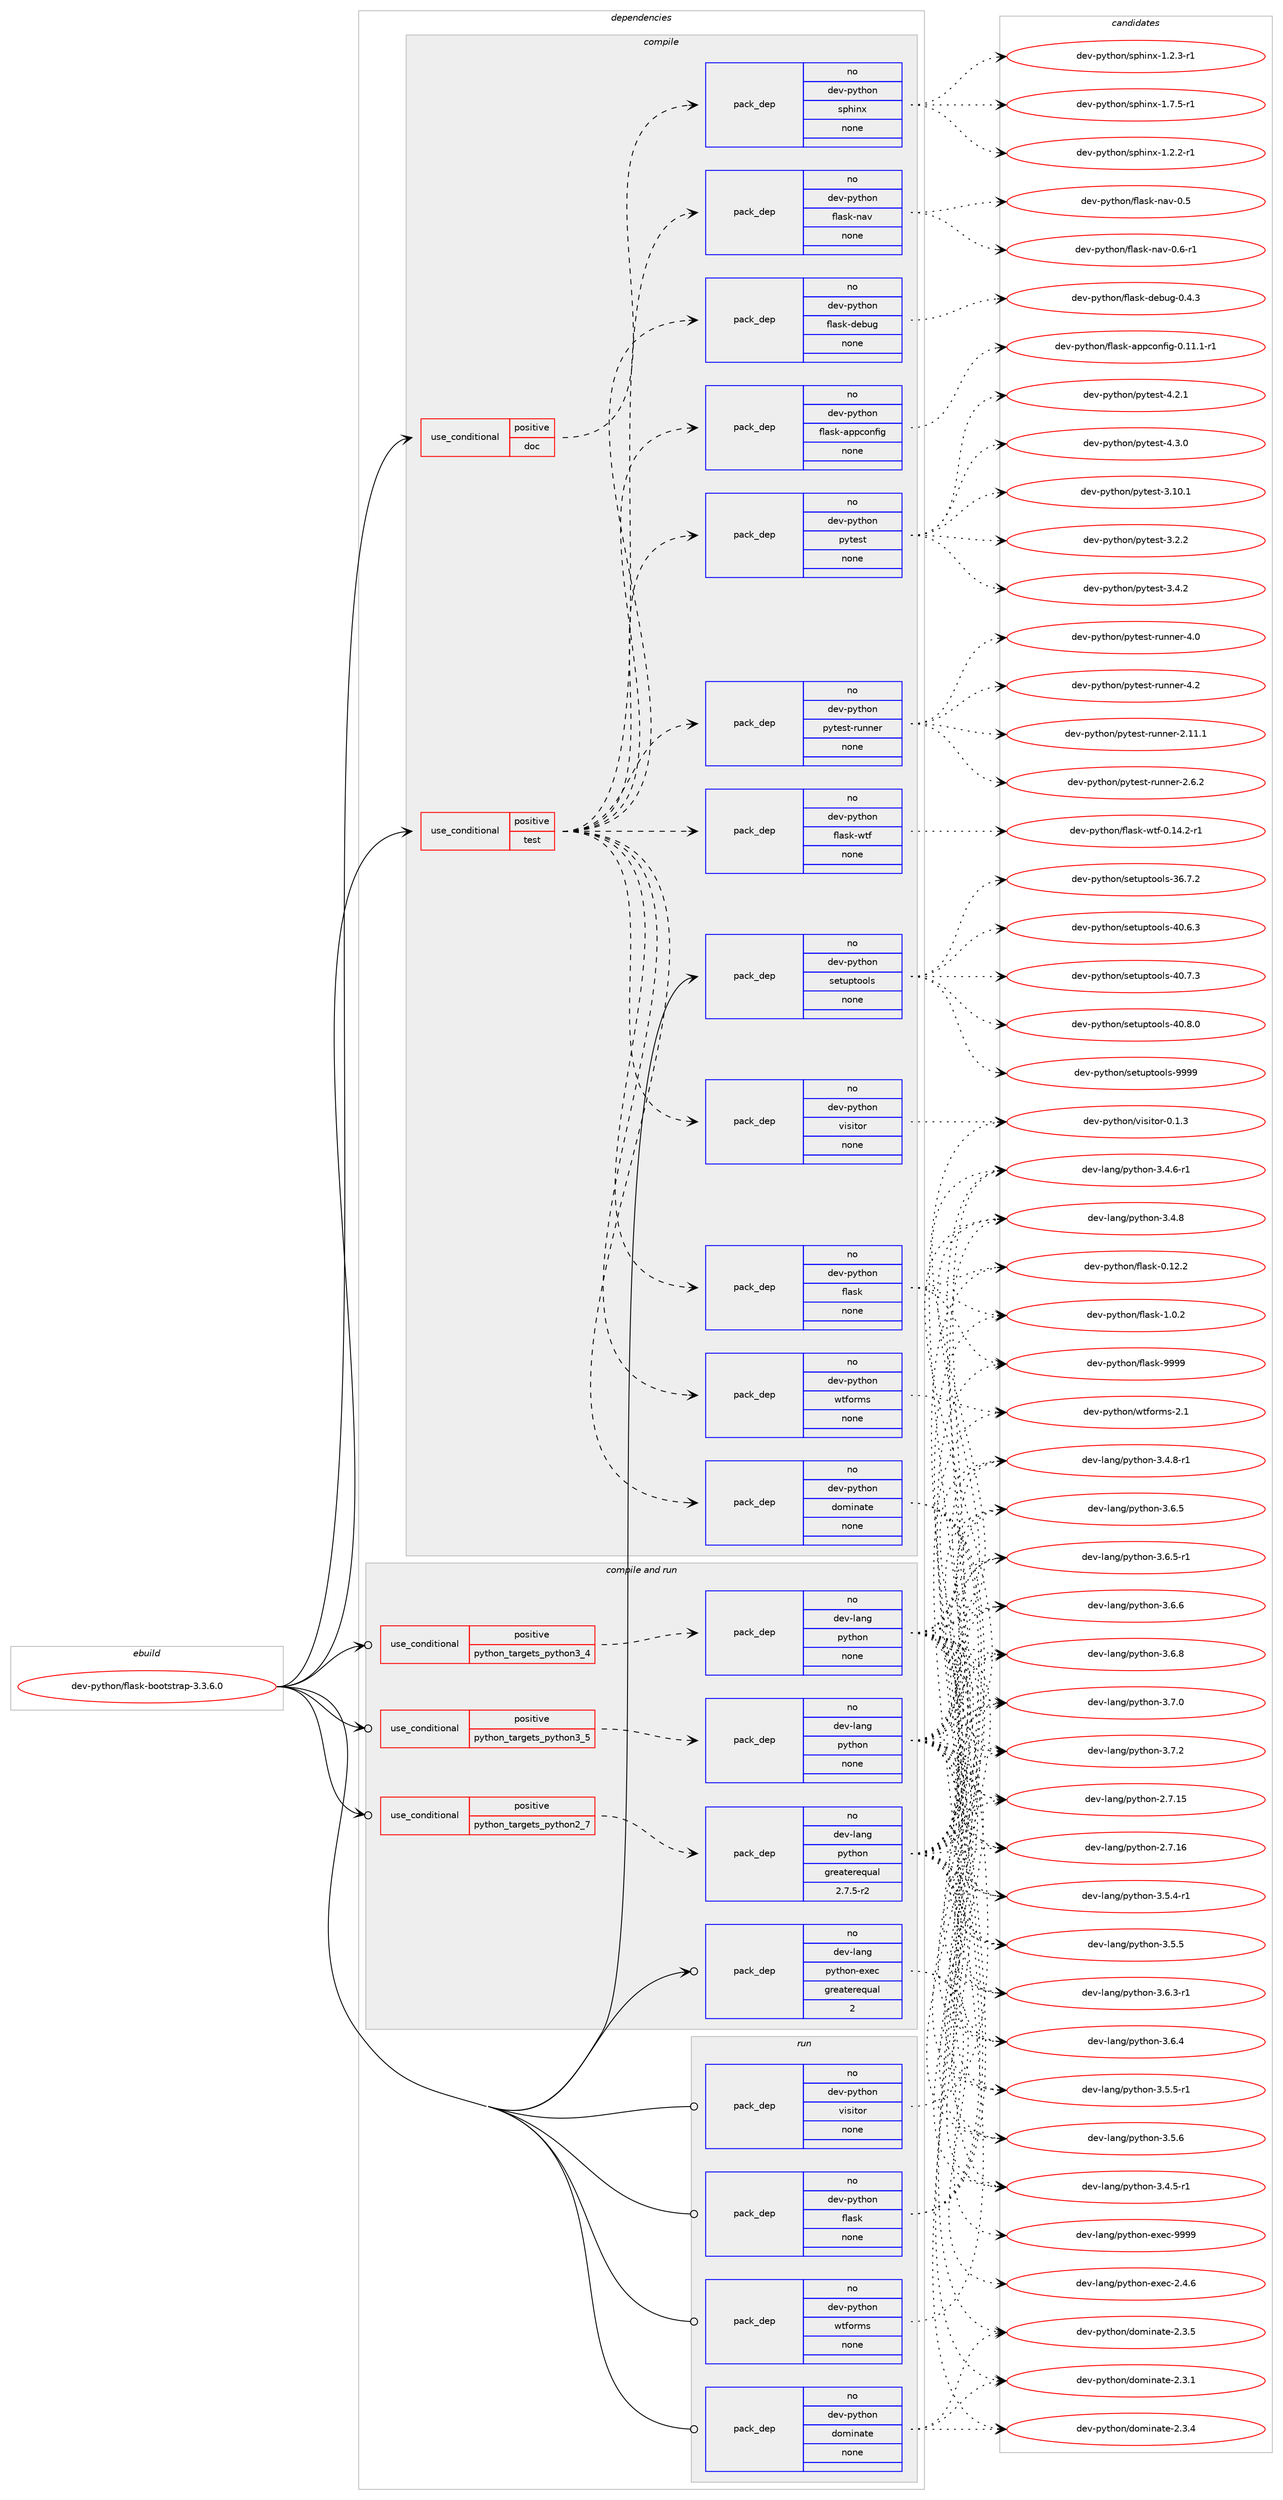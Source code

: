 digraph prolog {

# *************
# Graph options
# *************

newrank=true;
concentrate=true;
compound=true;
graph [rankdir=LR,fontname=Helvetica,fontsize=10,ranksep=1.5];#, ranksep=2.5, nodesep=0.2];
edge  [arrowhead=vee];
node  [fontname=Helvetica,fontsize=10];

# **********
# The ebuild
# **********

subgraph cluster_leftcol {
color=gray;
rank=same;
label=<<i>ebuild</i>>;
id [label="dev-python/flask-bootstrap-3.3.6.0", color=red, width=4, href="../dev-python/flask-bootstrap-3.3.6.0.svg"];
}

# ****************
# The dependencies
# ****************

subgraph cluster_midcol {
color=gray;
label=<<i>dependencies</i>>;
subgraph cluster_compile {
fillcolor="#eeeeee";
style=filled;
label=<<i>compile</i>>;
subgraph cond374340 {
dependency1409310 [label=<<TABLE BORDER="0" CELLBORDER="1" CELLSPACING="0" CELLPADDING="4"><TR><TD ROWSPAN="3" CELLPADDING="10">use_conditional</TD></TR><TR><TD>positive</TD></TR><TR><TD>doc</TD></TR></TABLE>>, shape=none, color=red];
subgraph pack1011711 {
dependency1409311 [label=<<TABLE BORDER="0" CELLBORDER="1" CELLSPACING="0" CELLPADDING="4" WIDTH="220"><TR><TD ROWSPAN="6" CELLPADDING="30">pack_dep</TD></TR><TR><TD WIDTH="110">no</TD></TR><TR><TD>dev-python</TD></TR><TR><TD>sphinx</TD></TR><TR><TD>none</TD></TR><TR><TD></TD></TR></TABLE>>, shape=none, color=blue];
}
dependency1409310:e -> dependency1409311:w [weight=20,style="dashed",arrowhead="vee"];
}
id:e -> dependency1409310:w [weight=20,style="solid",arrowhead="vee"];
subgraph cond374341 {
dependency1409312 [label=<<TABLE BORDER="0" CELLBORDER="1" CELLSPACING="0" CELLPADDING="4"><TR><TD ROWSPAN="3" CELLPADDING="10">use_conditional</TD></TR><TR><TD>positive</TD></TR><TR><TD>test</TD></TR></TABLE>>, shape=none, color=red];
subgraph pack1011712 {
dependency1409313 [label=<<TABLE BORDER="0" CELLBORDER="1" CELLSPACING="0" CELLPADDING="4" WIDTH="220"><TR><TD ROWSPAN="6" CELLPADDING="30">pack_dep</TD></TR><TR><TD WIDTH="110">no</TD></TR><TR><TD>dev-python</TD></TR><TR><TD>flask-appconfig</TD></TR><TR><TD>none</TD></TR><TR><TD></TD></TR></TABLE>>, shape=none, color=blue];
}
dependency1409312:e -> dependency1409313:w [weight=20,style="dashed",arrowhead="vee"];
subgraph pack1011713 {
dependency1409314 [label=<<TABLE BORDER="0" CELLBORDER="1" CELLSPACING="0" CELLPADDING="4" WIDTH="220"><TR><TD ROWSPAN="6" CELLPADDING="30">pack_dep</TD></TR><TR><TD WIDTH="110">no</TD></TR><TR><TD>dev-python</TD></TR><TR><TD>flask-debug</TD></TR><TR><TD>none</TD></TR><TR><TD></TD></TR></TABLE>>, shape=none, color=blue];
}
dependency1409312:e -> dependency1409314:w [weight=20,style="dashed",arrowhead="vee"];
subgraph pack1011714 {
dependency1409315 [label=<<TABLE BORDER="0" CELLBORDER="1" CELLSPACING="0" CELLPADDING="4" WIDTH="220"><TR><TD ROWSPAN="6" CELLPADDING="30">pack_dep</TD></TR><TR><TD WIDTH="110">no</TD></TR><TR><TD>dev-python</TD></TR><TR><TD>flask-nav</TD></TR><TR><TD>none</TD></TR><TR><TD></TD></TR></TABLE>>, shape=none, color=blue];
}
dependency1409312:e -> dependency1409315:w [weight=20,style="dashed",arrowhead="vee"];
subgraph pack1011715 {
dependency1409316 [label=<<TABLE BORDER="0" CELLBORDER="1" CELLSPACING="0" CELLPADDING="4" WIDTH="220"><TR><TD ROWSPAN="6" CELLPADDING="30">pack_dep</TD></TR><TR><TD WIDTH="110">no</TD></TR><TR><TD>dev-python</TD></TR><TR><TD>flask-wtf</TD></TR><TR><TD>none</TD></TR><TR><TD></TD></TR></TABLE>>, shape=none, color=blue];
}
dependency1409312:e -> dependency1409316:w [weight=20,style="dashed",arrowhead="vee"];
subgraph pack1011716 {
dependency1409317 [label=<<TABLE BORDER="0" CELLBORDER="1" CELLSPACING="0" CELLPADDING="4" WIDTH="220"><TR><TD ROWSPAN="6" CELLPADDING="30">pack_dep</TD></TR><TR><TD WIDTH="110">no</TD></TR><TR><TD>dev-python</TD></TR><TR><TD>pytest-runner</TD></TR><TR><TD>none</TD></TR><TR><TD></TD></TR></TABLE>>, shape=none, color=blue];
}
dependency1409312:e -> dependency1409317:w [weight=20,style="dashed",arrowhead="vee"];
subgraph pack1011717 {
dependency1409318 [label=<<TABLE BORDER="0" CELLBORDER="1" CELLSPACING="0" CELLPADDING="4" WIDTH="220"><TR><TD ROWSPAN="6" CELLPADDING="30">pack_dep</TD></TR><TR><TD WIDTH="110">no</TD></TR><TR><TD>dev-python</TD></TR><TR><TD>pytest</TD></TR><TR><TD>none</TD></TR><TR><TD></TD></TR></TABLE>>, shape=none, color=blue];
}
dependency1409312:e -> dependency1409318:w [weight=20,style="dashed",arrowhead="vee"];
subgraph pack1011718 {
dependency1409319 [label=<<TABLE BORDER="0" CELLBORDER="1" CELLSPACING="0" CELLPADDING="4" WIDTH="220"><TR><TD ROWSPAN="6" CELLPADDING="30">pack_dep</TD></TR><TR><TD WIDTH="110">no</TD></TR><TR><TD>dev-python</TD></TR><TR><TD>dominate</TD></TR><TR><TD>none</TD></TR><TR><TD></TD></TR></TABLE>>, shape=none, color=blue];
}
dependency1409312:e -> dependency1409319:w [weight=20,style="dashed",arrowhead="vee"];
subgraph pack1011719 {
dependency1409320 [label=<<TABLE BORDER="0" CELLBORDER="1" CELLSPACING="0" CELLPADDING="4" WIDTH="220"><TR><TD ROWSPAN="6" CELLPADDING="30">pack_dep</TD></TR><TR><TD WIDTH="110">no</TD></TR><TR><TD>dev-python</TD></TR><TR><TD>flask</TD></TR><TR><TD>none</TD></TR><TR><TD></TD></TR></TABLE>>, shape=none, color=blue];
}
dependency1409312:e -> dependency1409320:w [weight=20,style="dashed",arrowhead="vee"];
subgraph pack1011720 {
dependency1409321 [label=<<TABLE BORDER="0" CELLBORDER="1" CELLSPACING="0" CELLPADDING="4" WIDTH="220"><TR><TD ROWSPAN="6" CELLPADDING="30">pack_dep</TD></TR><TR><TD WIDTH="110">no</TD></TR><TR><TD>dev-python</TD></TR><TR><TD>visitor</TD></TR><TR><TD>none</TD></TR><TR><TD></TD></TR></TABLE>>, shape=none, color=blue];
}
dependency1409312:e -> dependency1409321:w [weight=20,style="dashed",arrowhead="vee"];
subgraph pack1011721 {
dependency1409322 [label=<<TABLE BORDER="0" CELLBORDER="1" CELLSPACING="0" CELLPADDING="4" WIDTH="220"><TR><TD ROWSPAN="6" CELLPADDING="30">pack_dep</TD></TR><TR><TD WIDTH="110">no</TD></TR><TR><TD>dev-python</TD></TR><TR><TD>wtforms</TD></TR><TR><TD>none</TD></TR><TR><TD></TD></TR></TABLE>>, shape=none, color=blue];
}
dependency1409312:e -> dependency1409322:w [weight=20,style="dashed",arrowhead="vee"];
}
id:e -> dependency1409312:w [weight=20,style="solid",arrowhead="vee"];
subgraph pack1011722 {
dependency1409323 [label=<<TABLE BORDER="0" CELLBORDER="1" CELLSPACING="0" CELLPADDING="4" WIDTH="220"><TR><TD ROWSPAN="6" CELLPADDING="30">pack_dep</TD></TR><TR><TD WIDTH="110">no</TD></TR><TR><TD>dev-python</TD></TR><TR><TD>setuptools</TD></TR><TR><TD>none</TD></TR><TR><TD></TD></TR></TABLE>>, shape=none, color=blue];
}
id:e -> dependency1409323:w [weight=20,style="solid",arrowhead="vee"];
}
subgraph cluster_compileandrun {
fillcolor="#eeeeee";
style=filled;
label=<<i>compile and run</i>>;
subgraph cond374342 {
dependency1409324 [label=<<TABLE BORDER="0" CELLBORDER="1" CELLSPACING="0" CELLPADDING="4"><TR><TD ROWSPAN="3" CELLPADDING="10">use_conditional</TD></TR><TR><TD>positive</TD></TR><TR><TD>python_targets_python2_7</TD></TR></TABLE>>, shape=none, color=red];
subgraph pack1011723 {
dependency1409325 [label=<<TABLE BORDER="0" CELLBORDER="1" CELLSPACING="0" CELLPADDING="4" WIDTH="220"><TR><TD ROWSPAN="6" CELLPADDING="30">pack_dep</TD></TR><TR><TD WIDTH="110">no</TD></TR><TR><TD>dev-lang</TD></TR><TR><TD>python</TD></TR><TR><TD>greaterequal</TD></TR><TR><TD>2.7.5-r2</TD></TR></TABLE>>, shape=none, color=blue];
}
dependency1409324:e -> dependency1409325:w [weight=20,style="dashed",arrowhead="vee"];
}
id:e -> dependency1409324:w [weight=20,style="solid",arrowhead="odotvee"];
subgraph cond374343 {
dependency1409326 [label=<<TABLE BORDER="0" CELLBORDER="1" CELLSPACING="0" CELLPADDING="4"><TR><TD ROWSPAN="3" CELLPADDING="10">use_conditional</TD></TR><TR><TD>positive</TD></TR><TR><TD>python_targets_python3_4</TD></TR></TABLE>>, shape=none, color=red];
subgraph pack1011724 {
dependency1409327 [label=<<TABLE BORDER="0" CELLBORDER="1" CELLSPACING="0" CELLPADDING="4" WIDTH="220"><TR><TD ROWSPAN="6" CELLPADDING="30">pack_dep</TD></TR><TR><TD WIDTH="110">no</TD></TR><TR><TD>dev-lang</TD></TR><TR><TD>python</TD></TR><TR><TD>none</TD></TR><TR><TD></TD></TR></TABLE>>, shape=none, color=blue];
}
dependency1409326:e -> dependency1409327:w [weight=20,style="dashed",arrowhead="vee"];
}
id:e -> dependency1409326:w [weight=20,style="solid",arrowhead="odotvee"];
subgraph cond374344 {
dependency1409328 [label=<<TABLE BORDER="0" CELLBORDER="1" CELLSPACING="0" CELLPADDING="4"><TR><TD ROWSPAN="3" CELLPADDING="10">use_conditional</TD></TR><TR><TD>positive</TD></TR><TR><TD>python_targets_python3_5</TD></TR></TABLE>>, shape=none, color=red];
subgraph pack1011725 {
dependency1409329 [label=<<TABLE BORDER="0" CELLBORDER="1" CELLSPACING="0" CELLPADDING="4" WIDTH="220"><TR><TD ROWSPAN="6" CELLPADDING="30">pack_dep</TD></TR><TR><TD WIDTH="110">no</TD></TR><TR><TD>dev-lang</TD></TR><TR><TD>python</TD></TR><TR><TD>none</TD></TR><TR><TD></TD></TR></TABLE>>, shape=none, color=blue];
}
dependency1409328:e -> dependency1409329:w [weight=20,style="dashed",arrowhead="vee"];
}
id:e -> dependency1409328:w [weight=20,style="solid",arrowhead="odotvee"];
subgraph pack1011726 {
dependency1409330 [label=<<TABLE BORDER="0" CELLBORDER="1" CELLSPACING="0" CELLPADDING="4" WIDTH="220"><TR><TD ROWSPAN="6" CELLPADDING="30">pack_dep</TD></TR><TR><TD WIDTH="110">no</TD></TR><TR><TD>dev-lang</TD></TR><TR><TD>python-exec</TD></TR><TR><TD>greaterequal</TD></TR><TR><TD>2</TD></TR></TABLE>>, shape=none, color=blue];
}
id:e -> dependency1409330:w [weight=20,style="solid",arrowhead="odotvee"];
}
subgraph cluster_run {
fillcolor="#eeeeee";
style=filled;
label=<<i>run</i>>;
subgraph pack1011727 {
dependency1409331 [label=<<TABLE BORDER="0" CELLBORDER="1" CELLSPACING="0" CELLPADDING="4" WIDTH="220"><TR><TD ROWSPAN="6" CELLPADDING="30">pack_dep</TD></TR><TR><TD WIDTH="110">no</TD></TR><TR><TD>dev-python</TD></TR><TR><TD>dominate</TD></TR><TR><TD>none</TD></TR><TR><TD></TD></TR></TABLE>>, shape=none, color=blue];
}
id:e -> dependency1409331:w [weight=20,style="solid",arrowhead="odot"];
subgraph pack1011728 {
dependency1409332 [label=<<TABLE BORDER="0" CELLBORDER="1" CELLSPACING="0" CELLPADDING="4" WIDTH="220"><TR><TD ROWSPAN="6" CELLPADDING="30">pack_dep</TD></TR><TR><TD WIDTH="110">no</TD></TR><TR><TD>dev-python</TD></TR><TR><TD>flask</TD></TR><TR><TD>none</TD></TR><TR><TD></TD></TR></TABLE>>, shape=none, color=blue];
}
id:e -> dependency1409332:w [weight=20,style="solid",arrowhead="odot"];
subgraph pack1011729 {
dependency1409333 [label=<<TABLE BORDER="0" CELLBORDER="1" CELLSPACING="0" CELLPADDING="4" WIDTH="220"><TR><TD ROWSPAN="6" CELLPADDING="30">pack_dep</TD></TR><TR><TD WIDTH="110">no</TD></TR><TR><TD>dev-python</TD></TR><TR><TD>visitor</TD></TR><TR><TD>none</TD></TR><TR><TD></TD></TR></TABLE>>, shape=none, color=blue];
}
id:e -> dependency1409333:w [weight=20,style="solid",arrowhead="odot"];
subgraph pack1011730 {
dependency1409334 [label=<<TABLE BORDER="0" CELLBORDER="1" CELLSPACING="0" CELLPADDING="4" WIDTH="220"><TR><TD ROWSPAN="6" CELLPADDING="30">pack_dep</TD></TR><TR><TD WIDTH="110">no</TD></TR><TR><TD>dev-python</TD></TR><TR><TD>wtforms</TD></TR><TR><TD>none</TD></TR><TR><TD></TD></TR></TABLE>>, shape=none, color=blue];
}
id:e -> dependency1409334:w [weight=20,style="solid",arrowhead="odot"];
}
}

# **************
# The candidates
# **************

subgraph cluster_choices {
rank=same;
color=gray;
label=<<i>candidates</i>>;

subgraph choice1011711 {
color=black;
nodesep=1;
choice10010111845112121116104111110471151121041051101204549465046504511449 [label="dev-python/sphinx-1.2.2-r1", color=red, width=4,href="../dev-python/sphinx-1.2.2-r1.svg"];
choice10010111845112121116104111110471151121041051101204549465046514511449 [label="dev-python/sphinx-1.2.3-r1", color=red, width=4,href="../dev-python/sphinx-1.2.3-r1.svg"];
choice10010111845112121116104111110471151121041051101204549465546534511449 [label="dev-python/sphinx-1.7.5-r1", color=red, width=4,href="../dev-python/sphinx-1.7.5-r1.svg"];
dependency1409311:e -> choice10010111845112121116104111110471151121041051101204549465046504511449:w [style=dotted,weight="100"];
dependency1409311:e -> choice10010111845112121116104111110471151121041051101204549465046514511449:w [style=dotted,weight="100"];
dependency1409311:e -> choice10010111845112121116104111110471151121041051101204549465546534511449:w [style=dotted,weight="100"];
}
subgraph choice1011712 {
color=black;
nodesep=1;
choice100101118451121211161041111104710210897115107459711211299111110102105103454846494946494511449 [label="dev-python/flask-appconfig-0.11.1-r1", color=red, width=4,href="../dev-python/flask-appconfig-0.11.1-r1.svg"];
dependency1409313:e -> choice100101118451121211161041111104710210897115107459711211299111110102105103454846494946494511449:w [style=dotted,weight="100"];
}
subgraph choice1011713 {
color=black;
nodesep=1;
choice1001011184511212111610411111047102108971151074510010198117103454846524651 [label="dev-python/flask-debug-0.4.3", color=red, width=4,href="../dev-python/flask-debug-0.4.3.svg"];
dependency1409314:e -> choice1001011184511212111610411111047102108971151074510010198117103454846524651:w [style=dotted,weight="100"];
}
subgraph choice1011714 {
color=black;
nodesep=1;
choice100101118451121211161041111104710210897115107451109711845484653 [label="dev-python/flask-nav-0.5", color=red, width=4,href="../dev-python/flask-nav-0.5.svg"];
choice1001011184511212111610411111047102108971151074511097118454846544511449 [label="dev-python/flask-nav-0.6-r1", color=red, width=4,href="../dev-python/flask-nav-0.6-r1.svg"];
dependency1409315:e -> choice100101118451121211161041111104710210897115107451109711845484653:w [style=dotted,weight="100"];
dependency1409315:e -> choice1001011184511212111610411111047102108971151074511097118454846544511449:w [style=dotted,weight="100"];
}
subgraph choice1011715 {
color=black;
nodesep=1;
choice10010111845112121116104111110471021089711510745119116102454846495246504511449 [label="dev-python/flask-wtf-0.14.2-r1", color=red, width=4,href="../dev-python/flask-wtf-0.14.2-r1.svg"];
dependency1409316:e -> choice10010111845112121116104111110471021089711510745119116102454846495246504511449:w [style=dotted,weight="100"];
}
subgraph choice1011716 {
color=black;
nodesep=1;
choice10010111845112121116104111110471121211161011151164511411711011010111445504649494649 [label="dev-python/pytest-runner-2.11.1", color=red, width=4,href="../dev-python/pytest-runner-2.11.1.svg"];
choice100101118451121211161041111104711212111610111511645114117110110101114455046544650 [label="dev-python/pytest-runner-2.6.2", color=red, width=4,href="../dev-python/pytest-runner-2.6.2.svg"];
choice10010111845112121116104111110471121211161011151164511411711011010111445524648 [label="dev-python/pytest-runner-4.0", color=red, width=4,href="../dev-python/pytest-runner-4.0.svg"];
choice10010111845112121116104111110471121211161011151164511411711011010111445524650 [label="dev-python/pytest-runner-4.2", color=red, width=4,href="../dev-python/pytest-runner-4.2.svg"];
dependency1409317:e -> choice10010111845112121116104111110471121211161011151164511411711011010111445504649494649:w [style=dotted,weight="100"];
dependency1409317:e -> choice100101118451121211161041111104711212111610111511645114117110110101114455046544650:w [style=dotted,weight="100"];
dependency1409317:e -> choice10010111845112121116104111110471121211161011151164511411711011010111445524648:w [style=dotted,weight="100"];
dependency1409317:e -> choice10010111845112121116104111110471121211161011151164511411711011010111445524650:w [style=dotted,weight="100"];
}
subgraph choice1011717 {
color=black;
nodesep=1;
choice100101118451121211161041111104711212111610111511645514649484649 [label="dev-python/pytest-3.10.1", color=red, width=4,href="../dev-python/pytest-3.10.1.svg"];
choice1001011184511212111610411111047112121116101115116455146504650 [label="dev-python/pytest-3.2.2", color=red, width=4,href="../dev-python/pytest-3.2.2.svg"];
choice1001011184511212111610411111047112121116101115116455146524650 [label="dev-python/pytest-3.4.2", color=red, width=4,href="../dev-python/pytest-3.4.2.svg"];
choice1001011184511212111610411111047112121116101115116455246504649 [label="dev-python/pytest-4.2.1", color=red, width=4,href="../dev-python/pytest-4.2.1.svg"];
choice1001011184511212111610411111047112121116101115116455246514648 [label="dev-python/pytest-4.3.0", color=red, width=4,href="../dev-python/pytest-4.3.0.svg"];
dependency1409318:e -> choice100101118451121211161041111104711212111610111511645514649484649:w [style=dotted,weight="100"];
dependency1409318:e -> choice1001011184511212111610411111047112121116101115116455146504650:w [style=dotted,weight="100"];
dependency1409318:e -> choice1001011184511212111610411111047112121116101115116455146524650:w [style=dotted,weight="100"];
dependency1409318:e -> choice1001011184511212111610411111047112121116101115116455246504649:w [style=dotted,weight="100"];
dependency1409318:e -> choice1001011184511212111610411111047112121116101115116455246514648:w [style=dotted,weight="100"];
}
subgraph choice1011718 {
color=black;
nodesep=1;
choice100101118451121211161041111104710011110910511097116101455046514649 [label="dev-python/dominate-2.3.1", color=red, width=4,href="../dev-python/dominate-2.3.1.svg"];
choice100101118451121211161041111104710011110910511097116101455046514652 [label="dev-python/dominate-2.3.4", color=red, width=4,href="../dev-python/dominate-2.3.4.svg"];
choice100101118451121211161041111104710011110910511097116101455046514653 [label="dev-python/dominate-2.3.5", color=red, width=4,href="../dev-python/dominate-2.3.5.svg"];
dependency1409319:e -> choice100101118451121211161041111104710011110910511097116101455046514649:w [style=dotted,weight="100"];
dependency1409319:e -> choice100101118451121211161041111104710011110910511097116101455046514652:w [style=dotted,weight="100"];
dependency1409319:e -> choice100101118451121211161041111104710011110910511097116101455046514653:w [style=dotted,weight="100"];
}
subgraph choice1011719 {
color=black;
nodesep=1;
choice10010111845112121116104111110471021089711510745484649504650 [label="dev-python/flask-0.12.2", color=red, width=4,href="../dev-python/flask-0.12.2.svg"];
choice100101118451121211161041111104710210897115107454946484650 [label="dev-python/flask-1.0.2", color=red, width=4,href="../dev-python/flask-1.0.2.svg"];
choice1001011184511212111610411111047102108971151074557575757 [label="dev-python/flask-9999", color=red, width=4,href="../dev-python/flask-9999.svg"];
dependency1409320:e -> choice10010111845112121116104111110471021089711510745484649504650:w [style=dotted,weight="100"];
dependency1409320:e -> choice100101118451121211161041111104710210897115107454946484650:w [style=dotted,weight="100"];
dependency1409320:e -> choice1001011184511212111610411111047102108971151074557575757:w [style=dotted,weight="100"];
}
subgraph choice1011720 {
color=black;
nodesep=1;
choice1001011184511212111610411111047118105115105116111114454846494651 [label="dev-python/visitor-0.1.3", color=red, width=4,href="../dev-python/visitor-0.1.3.svg"];
dependency1409321:e -> choice1001011184511212111610411111047118105115105116111114454846494651:w [style=dotted,weight="100"];
}
subgraph choice1011721 {
color=black;
nodesep=1;
choice100101118451121211161041111104711911610211111410911545504649 [label="dev-python/wtforms-2.1", color=red, width=4,href="../dev-python/wtforms-2.1.svg"];
dependency1409322:e -> choice100101118451121211161041111104711911610211111410911545504649:w [style=dotted,weight="100"];
}
subgraph choice1011722 {
color=black;
nodesep=1;
choice100101118451121211161041111104711510111611711211611111110811545515446554650 [label="dev-python/setuptools-36.7.2", color=red, width=4,href="../dev-python/setuptools-36.7.2.svg"];
choice100101118451121211161041111104711510111611711211611111110811545524846544651 [label="dev-python/setuptools-40.6.3", color=red, width=4,href="../dev-python/setuptools-40.6.3.svg"];
choice100101118451121211161041111104711510111611711211611111110811545524846554651 [label="dev-python/setuptools-40.7.3", color=red, width=4,href="../dev-python/setuptools-40.7.3.svg"];
choice100101118451121211161041111104711510111611711211611111110811545524846564648 [label="dev-python/setuptools-40.8.0", color=red, width=4,href="../dev-python/setuptools-40.8.0.svg"];
choice10010111845112121116104111110471151011161171121161111111081154557575757 [label="dev-python/setuptools-9999", color=red, width=4,href="../dev-python/setuptools-9999.svg"];
dependency1409323:e -> choice100101118451121211161041111104711510111611711211611111110811545515446554650:w [style=dotted,weight="100"];
dependency1409323:e -> choice100101118451121211161041111104711510111611711211611111110811545524846544651:w [style=dotted,weight="100"];
dependency1409323:e -> choice100101118451121211161041111104711510111611711211611111110811545524846554651:w [style=dotted,weight="100"];
dependency1409323:e -> choice100101118451121211161041111104711510111611711211611111110811545524846564648:w [style=dotted,weight="100"];
dependency1409323:e -> choice10010111845112121116104111110471151011161171121161111111081154557575757:w [style=dotted,weight="100"];
}
subgraph choice1011723 {
color=black;
nodesep=1;
choice10010111845108971101034711212111610411111045504655464953 [label="dev-lang/python-2.7.15", color=red, width=4,href="../dev-lang/python-2.7.15.svg"];
choice10010111845108971101034711212111610411111045504655464954 [label="dev-lang/python-2.7.16", color=red, width=4,href="../dev-lang/python-2.7.16.svg"];
choice1001011184510897110103471121211161041111104551465246534511449 [label="dev-lang/python-3.4.5-r1", color=red, width=4,href="../dev-lang/python-3.4.5-r1.svg"];
choice1001011184510897110103471121211161041111104551465246544511449 [label="dev-lang/python-3.4.6-r1", color=red, width=4,href="../dev-lang/python-3.4.6-r1.svg"];
choice100101118451089711010347112121116104111110455146524656 [label="dev-lang/python-3.4.8", color=red, width=4,href="../dev-lang/python-3.4.8.svg"];
choice1001011184510897110103471121211161041111104551465246564511449 [label="dev-lang/python-3.4.8-r1", color=red, width=4,href="../dev-lang/python-3.4.8-r1.svg"];
choice1001011184510897110103471121211161041111104551465346524511449 [label="dev-lang/python-3.5.4-r1", color=red, width=4,href="../dev-lang/python-3.5.4-r1.svg"];
choice100101118451089711010347112121116104111110455146534653 [label="dev-lang/python-3.5.5", color=red, width=4,href="../dev-lang/python-3.5.5.svg"];
choice1001011184510897110103471121211161041111104551465346534511449 [label="dev-lang/python-3.5.5-r1", color=red, width=4,href="../dev-lang/python-3.5.5-r1.svg"];
choice100101118451089711010347112121116104111110455146534654 [label="dev-lang/python-3.5.6", color=red, width=4,href="../dev-lang/python-3.5.6.svg"];
choice1001011184510897110103471121211161041111104551465446514511449 [label="dev-lang/python-3.6.3-r1", color=red, width=4,href="../dev-lang/python-3.6.3-r1.svg"];
choice100101118451089711010347112121116104111110455146544652 [label="dev-lang/python-3.6.4", color=red, width=4,href="../dev-lang/python-3.6.4.svg"];
choice100101118451089711010347112121116104111110455146544653 [label="dev-lang/python-3.6.5", color=red, width=4,href="../dev-lang/python-3.6.5.svg"];
choice1001011184510897110103471121211161041111104551465446534511449 [label="dev-lang/python-3.6.5-r1", color=red, width=4,href="../dev-lang/python-3.6.5-r1.svg"];
choice100101118451089711010347112121116104111110455146544654 [label="dev-lang/python-3.6.6", color=red, width=4,href="../dev-lang/python-3.6.6.svg"];
choice100101118451089711010347112121116104111110455146544656 [label="dev-lang/python-3.6.8", color=red, width=4,href="../dev-lang/python-3.6.8.svg"];
choice100101118451089711010347112121116104111110455146554648 [label="dev-lang/python-3.7.0", color=red, width=4,href="../dev-lang/python-3.7.0.svg"];
choice100101118451089711010347112121116104111110455146554650 [label="dev-lang/python-3.7.2", color=red, width=4,href="../dev-lang/python-3.7.2.svg"];
dependency1409325:e -> choice10010111845108971101034711212111610411111045504655464953:w [style=dotted,weight="100"];
dependency1409325:e -> choice10010111845108971101034711212111610411111045504655464954:w [style=dotted,weight="100"];
dependency1409325:e -> choice1001011184510897110103471121211161041111104551465246534511449:w [style=dotted,weight="100"];
dependency1409325:e -> choice1001011184510897110103471121211161041111104551465246544511449:w [style=dotted,weight="100"];
dependency1409325:e -> choice100101118451089711010347112121116104111110455146524656:w [style=dotted,weight="100"];
dependency1409325:e -> choice1001011184510897110103471121211161041111104551465246564511449:w [style=dotted,weight="100"];
dependency1409325:e -> choice1001011184510897110103471121211161041111104551465346524511449:w [style=dotted,weight="100"];
dependency1409325:e -> choice100101118451089711010347112121116104111110455146534653:w [style=dotted,weight="100"];
dependency1409325:e -> choice1001011184510897110103471121211161041111104551465346534511449:w [style=dotted,weight="100"];
dependency1409325:e -> choice100101118451089711010347112121116104111110455146534654:w [style=dotted,weight="100"];
dependency1409325:e -> choice1001011184510897110103471121211161041111104551465446514511449:w [style=dotted,weight="100"];
dependency1409325:e -> choice100101118451089711010347112121116104111110455146544652:w [style=dotted,weight="100"];
dependency1409325:e -> choice100101118451089711010347112121116104111110455146544653:w [style=dotted,weight="100"];
dependency1409325:e -> choice1001011184510897110103471121211161041111104551465446534511449:w [style=dotted,weight="100"];
dependency1409325:e -> choice100101118451089711010347112121116104111110455146544654:w [style=dotted,weight="100"];
dependency1409325:e -> choice100101118451089711010347112121116104111110455146544656:w [style=dotted,weight="100"];
dependency1409325:e -> choice100101118451089711010347112121116104111110455146554648:w [style=dotted,weight="100"];
dependency1409325:e -> choice100101118451089711010347112121116104111110455146554650:w [style=dotted,weight="100"];
}
subgraph choice1011724 {
color=black;
nodesep=1;
choice10010111845108971101034711212111610411111045504655464953 [label="dev-lang/python-2.7.15", color=red, width=4,href="../dev-lang/python-2.7.15.svg"];
choice10010111845108971101034711212111610411111045504655464954 [label="dev-lang/python-2.7.16", color=red, width=4,href="../dev-lang/python-2.7.16.svg"];
choice1001011184510897110103471121211161041111104551465246534511449 [label="dev-lang/python-3.4.5-r1", color=red, width=4,href="../dev-lang/python-3.4.5-r1.svg"];
choice1001011184510897110103471121211161041111104551465246544511449 [label="dev-lang/python-3.4.6-r1", color=red, width=4,href="../dev-lang/python-3.4.6-r1.svg"];
choice100101118451089711010347112121116104111110455146524656 [label="dev-lang/python-3.4.8", color=red, width=4,href="../dev-lang/python-3.4.8.svg"];
choice1001011184510897110103471121211161041111104551465246564511449 [label="dev-lang/python-3.4.8-r1", color=red, width=4,href="../dev-lang/python-3.4.8-r1.svg"];
choice1001011184510897110103471121211161041111104551465346524511449 [label="dev-lang/python-3.5.4-r1", color=red, width=4,href="../dev-lang/python-3.5.4-r1.svg"];
choice100101118451089711010347112121116104111110455146534653 [label="dev-lang/python-3.5.5", color=red, width=4,href="../dev-lang/python-3.5.5.svg"];
choice1001011184510897110103471121211161041111104551465346534511449 [label="dev-lang/python-3.5.5-r1", color=red, width=4,href="../dev-lang/python-3.5.5-r1.svg"];
choice100101118451089711010347112121116104111110455146534654 [label="dev-lang/python-3.5.6", color=red, width=4,href="../dev-lang/python-3.5.6.svg"];
choice1001011184510897110103471121211161041111104551465446514511449 [label="dev-lang/python-3.6.3-r1", color=red, width=4,href="../dev-lang/python-3.6.3-r1.svg"];
choice100101118451089711010347112121116104111110455146544652 [label="dev-lang/python-3.6.4", color=red, width=4,href="../dev-lang/python-3.6.4.svg"];
choice100101118451089711010347112121116104111110455146544653 [label="dev-lang/python-3.6.5", color=red, width=4,href="../dev-lang/python-3.6.5.svg"];
choice1001011184510897110103471121211161041111104551465446534511449 [label="dev-lang/python-3.6.5-r1", color=red, width=4,href="../dev-lang/python-3.6.5-r1.svg"];
choice100101118451089711010347112121116104111110455146544654 [label="dev-lang/python-3.6.6", color=red, width=4,href="../dev-lang/python-3.6.6.svg"];
choice100101118451089711010347112121116104111110455146544656 [label="dev-lang/python-3.6.8", color=red, width=4,href="../dev-lang/python-3.6.8.svg"];
choice100101118451089711010347112121116104111110455146554648 [label="dev-lang/python-3.7.0", color=red, width=4,href="../dev-lang/python-3.7.0.svg"];
choice100101118451089711010347112121116104111110455146554650 [label="dev-lang/python-3.7.2", color=red, width=4,href="../dev-lang/python-3.7.2.svg"];
dependency1409327:e -> choice10010111845108971101034711212111610411111045504655464953:w [style=dotted,weight="100"];
dependency1409327:e -> choice10010111845108971101034711212111610411111045504655464954:w [style=dotted,weight="100"];
dependency1409327:e -> choice1001011184510897110103471121211161041111104551465246534511449:w [style=dotted,weight="100"];
dependency1409327:e -> choice1001011184510897110103471121211161041111104551465246544511449:w [style=dotted,weight="100"];
dependency1409327:e -> choice100101118451089711010347112121116104111110455146524656:w [style=dotted,weight="100"];
dependency1409327:e -> choice1001011184510897110103471121211161041111104551465246564511449:w [style=dotted,weight="100"];
dependency1409327:e -> choice1001011184510897110103471121211161041111104551465346524511449:w [style=dotted,weight="100"];
dependency1409327:e -> choice100101118451089711010347112121116104111110455146534653:w [style=dotted,weight="100"];
dependency1409327:e -> choice1001011184510897110103471121211161041111104551465346534511449:w [style=dotted,weight="100"];
dependency1409327:e -> choice100101118451089711010347112121116104111110455146534654:w [style=dotted,weight="100"];
dependency1409327:e -> choice1001011184510897110103471121211161041111104551465446514511449:w [style=dotted,weight="100"];
dependency1409327:e -> choice100101118451089711010347112121116104111110455146544652:w [style=dotted,weight="100"];
dependency1409327:e -> choice100101118451089711010347112121116104111110455146544653:w [style=dotted,weight="100"];
dependency1409327:e -> choice1001011184510897110103471121211161041111104551465446534511449:w [style=dotted,weight="100"];
dependency1409327:e -> choice100101118451089711010347112121116104111110455146544654:w [style=dotted,weight="100"];
dependency1409327:e -> choice100101118451089711010347112121116104111110455146544656:w [style=dotted,weight="100"];
dependency1409327:e -> choice100101118451089711010347112121116104111110455146554648:w [style=dotted,weight="100"];
dependency1409327:e -> choice100101118451089711010347112121116104111110455146554650:w [style=dotted,weight="100"];
}
subgraph choice1011725 {
color=black;
nodesep=1;
choice10010111845108971101034711212111610411111045504655464953 [label="dev-lang/python-2.7.15", color=red, width=4,href="../dev-lang/python-2.7.15.svg"];
choice10010111845108971101034711212111610411111045504655464954 [label="dev-lang/python-2.7.16", color=red, width=4,href="../dev-lang/python-2.7.16.svg"];
choice1001011184510897110103471121211161041111104551465246534511449 [label="dev-lang/python-3.4.5-r1", color=red, width=4,href="../dev-lang/python-3.4.5-r1.svg"];
choice1001011184510897110103471121211161041111104551465246544511449 [label="dev-lang/python-3.4.6-r1", color=red, width=4,href="../dev-lang/python-3.4.6-r1.svg"];
choice100101118451089711010347112121116104111110455146524656 [label="dev-lang/python-3.4.8", color=red, width=4,href="../dev-lang/python-3.4.8.svg"];
choice1001011184510897110103471121211161041111104551465246564511449 [label="dev-lang/python-3.4.8-r1", color=red, width=4,href="../dev-lang/python-3.4.8-r1.svg"];
choice1001011184510897110103471121211161041111104551465346524511449 [label="dev-lang/python-3.5.4-r1", color=red, width=4,href="../dev-lang/python-3.5.4-r1.svg"];
choice100101118451089711010347112121116104111110455146534653 [label="dev-lang/python-3.5.5", color=red, width=4,href="../dev-lang/python-3.5.5.svg"];
choice1001011184510897110103471121211161041111104551465346534511449 [label="dev-lang/python-3.5.5-r1", color=red, width=4,href="../dev-lang/python-3.5.5-r1.svg"];
choice100101118451089711010347112121116104111110455146534654 [label="dev-lang/python-3.5.6", color=red, width=4,href="../dev-lang/python-3.5.6.svg"];
choice1001011184510897110103471121211161041111104551465446514511449 [label="dev-lang/python-3.6.3-r1", color=red, width=4,href="../dev-lang/python-3.6.3-r1.svg"];
choice100101118451089711010347112121116104111110455146544652 [label="dev-lang/python-3.6.4", color=red, width=4,href="../dev-lang/python-3.6.4.svg"];
choice100101118451089711010347112121116104111110455146544653 [label="dev-lang/python-3.6.5", color=red, width=4,href="../dev-lang/python-3.6.5.svg"];
choice1001011184510897110103471121211161041111104551465446534511449 [label="dev-lang/python-3.6.5-r1", color=red, width=4,href="../dev-lang/python-3.6.5-r1.svg"];
choice100101118451089711010347112121116104111110455146544654 [label="dev-lang/python-3.6.6", color=red, width=4,href="../dev-lang/python-3.6.6.svg"];
choice100101118451089711010347112121116104111110455146544656 [label="dev-lang/python-3.6.8", color=red, width=4,href="../dev-lang/python-3.6.8.svg"];
choice100101118451089711010347112121116104111110455146554648 [label="dev-lang/python-3.7.0", color=red, width=4,href="../dev-lang/python-3.7.0.svg"];
choice100101118451089711010347112121116104111110455146554650 [label="dev-lang/python-3.7.2", color=red, width=4,href="../dev-lang/python-3.7.2.svg"];
dependency1409329:e -> choice10010111845108971101034711212111610411111045504655464953:w [style=dotted,weight="100"];
dependency1409329:e -> choice10010111845108971101034711212111610411111045504655464954:w [style=dotted,weight="100"];
dependency1409329:e -> choice1001011184510897110103471121211161041111104551465246534511449:w [style=dotted,weight="100"];
dependency1409329:e -> choice1001011184510897110103471121211161041111104551465246544511449:w [style=dotted,weight="100"];
dependency1409329:e -> choice100101118451089711010347112121116104111110455146524656:w [style=dotted,weight="100"];
dependency1409329:e -> choice1001011184510897110103471121211161041111104551465246564511449:w [style=dotted,weight="100"];
dependency1409329:e -> choice1001011184510897110103471121211161041111104551465346524511449:w [style=dotted,weight="100"];
dependency1409329:e -> choice100101118451089711010347112121116104111110455146534653:w [style=dotted,weight="100"];
dependency1409329:e -> choice1001011184510897110103471121211161041111104551465346534511449:w [style=dotted,weight="100"];
dependency1409329:e -> choice100101118451089711010347112121116104111110455146534654:w [style=dotted,weight="100"];
dependency1409329:e -> choice1001011184510897110103471121211161041111104551465446514511449:w [style=dotted,weight="100"];
dependency1409329:e -> choice100101118451089711010347112121116104111110455146544652:w [style=dotted,weight="100"];
dependency1409329:e -> choice100101118451089711010347112121116104111110455146544653:w [style=dotted,weight="100"];
dependency1409329:e -> choice1001011184510897110103471121211161041111104551465446534511449:w [style=dotted,weight="100"];
dependency1409329:e -> choice100101118451089711010347112121116104111110455146544654:w [style=dotted,weight="100"];
dependency1409329:e -> choice100101118451089711010347112121116104111110455146544656:w [style=dotted,weight="100"];
dependency1409329:e -> choice100101118451089711010347112121116104111110455146554648:w [style=dotted,weight="100"];
dependency1409329:e -> choice100101118451089711010347112121116104111110455146554650:w [style=dotted,weight="100"];
}
subgraph choice1011726 {
color=black;
nodesep=1;
choice1001011184510897110103471121211161041111104510112010199455046524654 [label="dev-lang/python-exec-2.4.6", color=red, width=4,href="../dev-lang/python-exec-2.4.6.svg"];
choice10010111845108971101034711212111610411111045101120101994557575757 [label="dev-lang/python-exec-9999", color=red, width=4,href="../dev-lang/python-exec-9999.svg"];
dependency1409330:e -> choice1001011184510897110103471121211161041111104510112010199455046524654:w [style=dotted,weight="100"];
dependency1409330:e -> choice10010111845108971101034711212111610411111045101120101994557575757:w [style=dotted,weight="100"];
}
subgraph choice1011727 {
color=black;
nodesep=1;
choice100101118451121211161041111104710011110910511097116101455046514649 [label="dev-python/dominate-2.3.1", color=red, width=4,href="../dev-python/dominate-2.3.1.svg"];
choice100101118451121211161041111104710011110910511097116101455046514652 [label="dev-python/dominate-2.3.4", color=red, width=4,href="../dev-python/dominate-2.3.4.svg"];
choice100101118451121211161041111104710011110910511097116101455046514653 [label="dev-python/dominate-2.3.5", color=red, width=4,href="../dev-python/dominate-2.3.5.svg"];
dependency1409331:e -> choice100101118451121211161041111104710011110910511097116101455046514649:w [style=dotted,weight="100"];
dependency1409331:e -> choice100101118451121211161041111104710011110910511097116101455046514652:w [style=dotted,weight="100"];
dependency1409331:e -> choice100101118451121211161041111104710011110910511097116101455046514653:w [style=dotted,weight="100"];
}
subgraph choice1011728 {
color=black;
nodesep=1;
choice10010111845112121116104111110471021089711510745484649504650 [label="dev-python/flask-0.12.2", color=red, width=4,href="../dev-python/flask-0.12.2.svg"];
choice100101118451121211161041111104710210897115107454946484650 [label="dev-python/flask-1.0.2", color=red, width=4,href="../dev-python/flask-1.0.2.svg"];
choice1001011184511212111610411111047102108971151074557575757 [label="dev-python/flask-9999", color=red, width=4,href="../dev-python/flask-9999.svg"];
dependency1409332:e -> choice10010111845112121116104111110471021089711510745484649504650:w [style=dotted,weight="100"];
dependency1409332:e -> choice100101118451121211161041111104710210897115107454946484650:w [style=dotted,weight="100"];
dependency1409332:e -> choice1001011184511212111610411111047102108971151074557575757:w [style=dotted,weight="100"];
}
subgraph choice1011729 {
color=black;
nodesep=1;
choice1001011184511212111610411111047118105115105116111114454846494651 [label="dev-python/visitor-0.1.3", color=red, width=4,href="../dev-python/visitor-0.1.3.svg"];
dependency1409333:e -> choice1001011184511212111610411111047118105115105116111114454846494651:w [style=dotted,weight="100"];
}
subgraph choice1011730 {
color=black;
nodesep=1;
choice100101118451121211161041111104711911610211111410911545504649 [label="dev-python/wtforms-2.1", color=red, width=4,href="../dev-python/wtforms-2.1.svg"];
dependency1409334:e -> choice100101118451121211161041111104711911610211111410911545504649:w [style=dotted,weight="100"];
}
}

}
